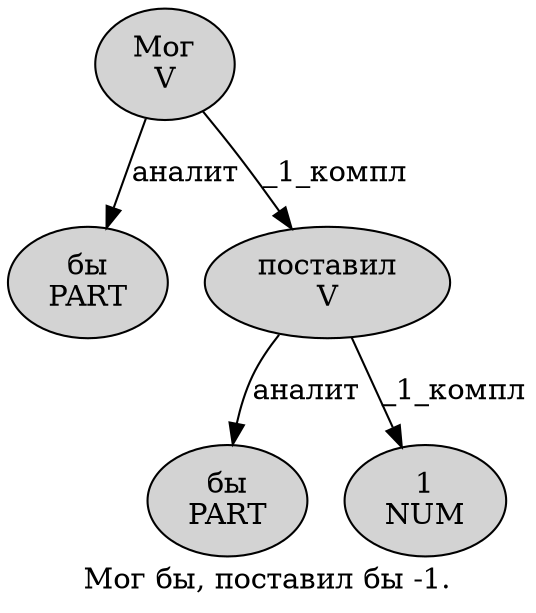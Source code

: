 digraph SENTENCE_3819 {
	graph [label="Мог бы, поставил бы -1."]
	node [style=filled]
		0 [label="Мог
V" color="" fillcolor=lightgray penwidth=1 shape=ellipse]
		1 [label="бы
PART" color="" fillcolor=lightgray penwidth=1 shape=ellipse]
		3 [label="поставил
V" color="" fillcolor=lightgray penwidth=1 shape=ellipse]
		4 [label="бы
PART" color="" fillcolor=lightgray penwidth=1 shape=ellipse]
		6 [label="1
NUM" color="" fillcolor=lightgray penwidth=1 shape=ellipse]
			3 -> 4 [label="аналит"]
			3 -> 6 [label="_1_компл"]
			0 -> 1 [label="аналит"]
			0 -> 3 [label="_1_компл"]
}